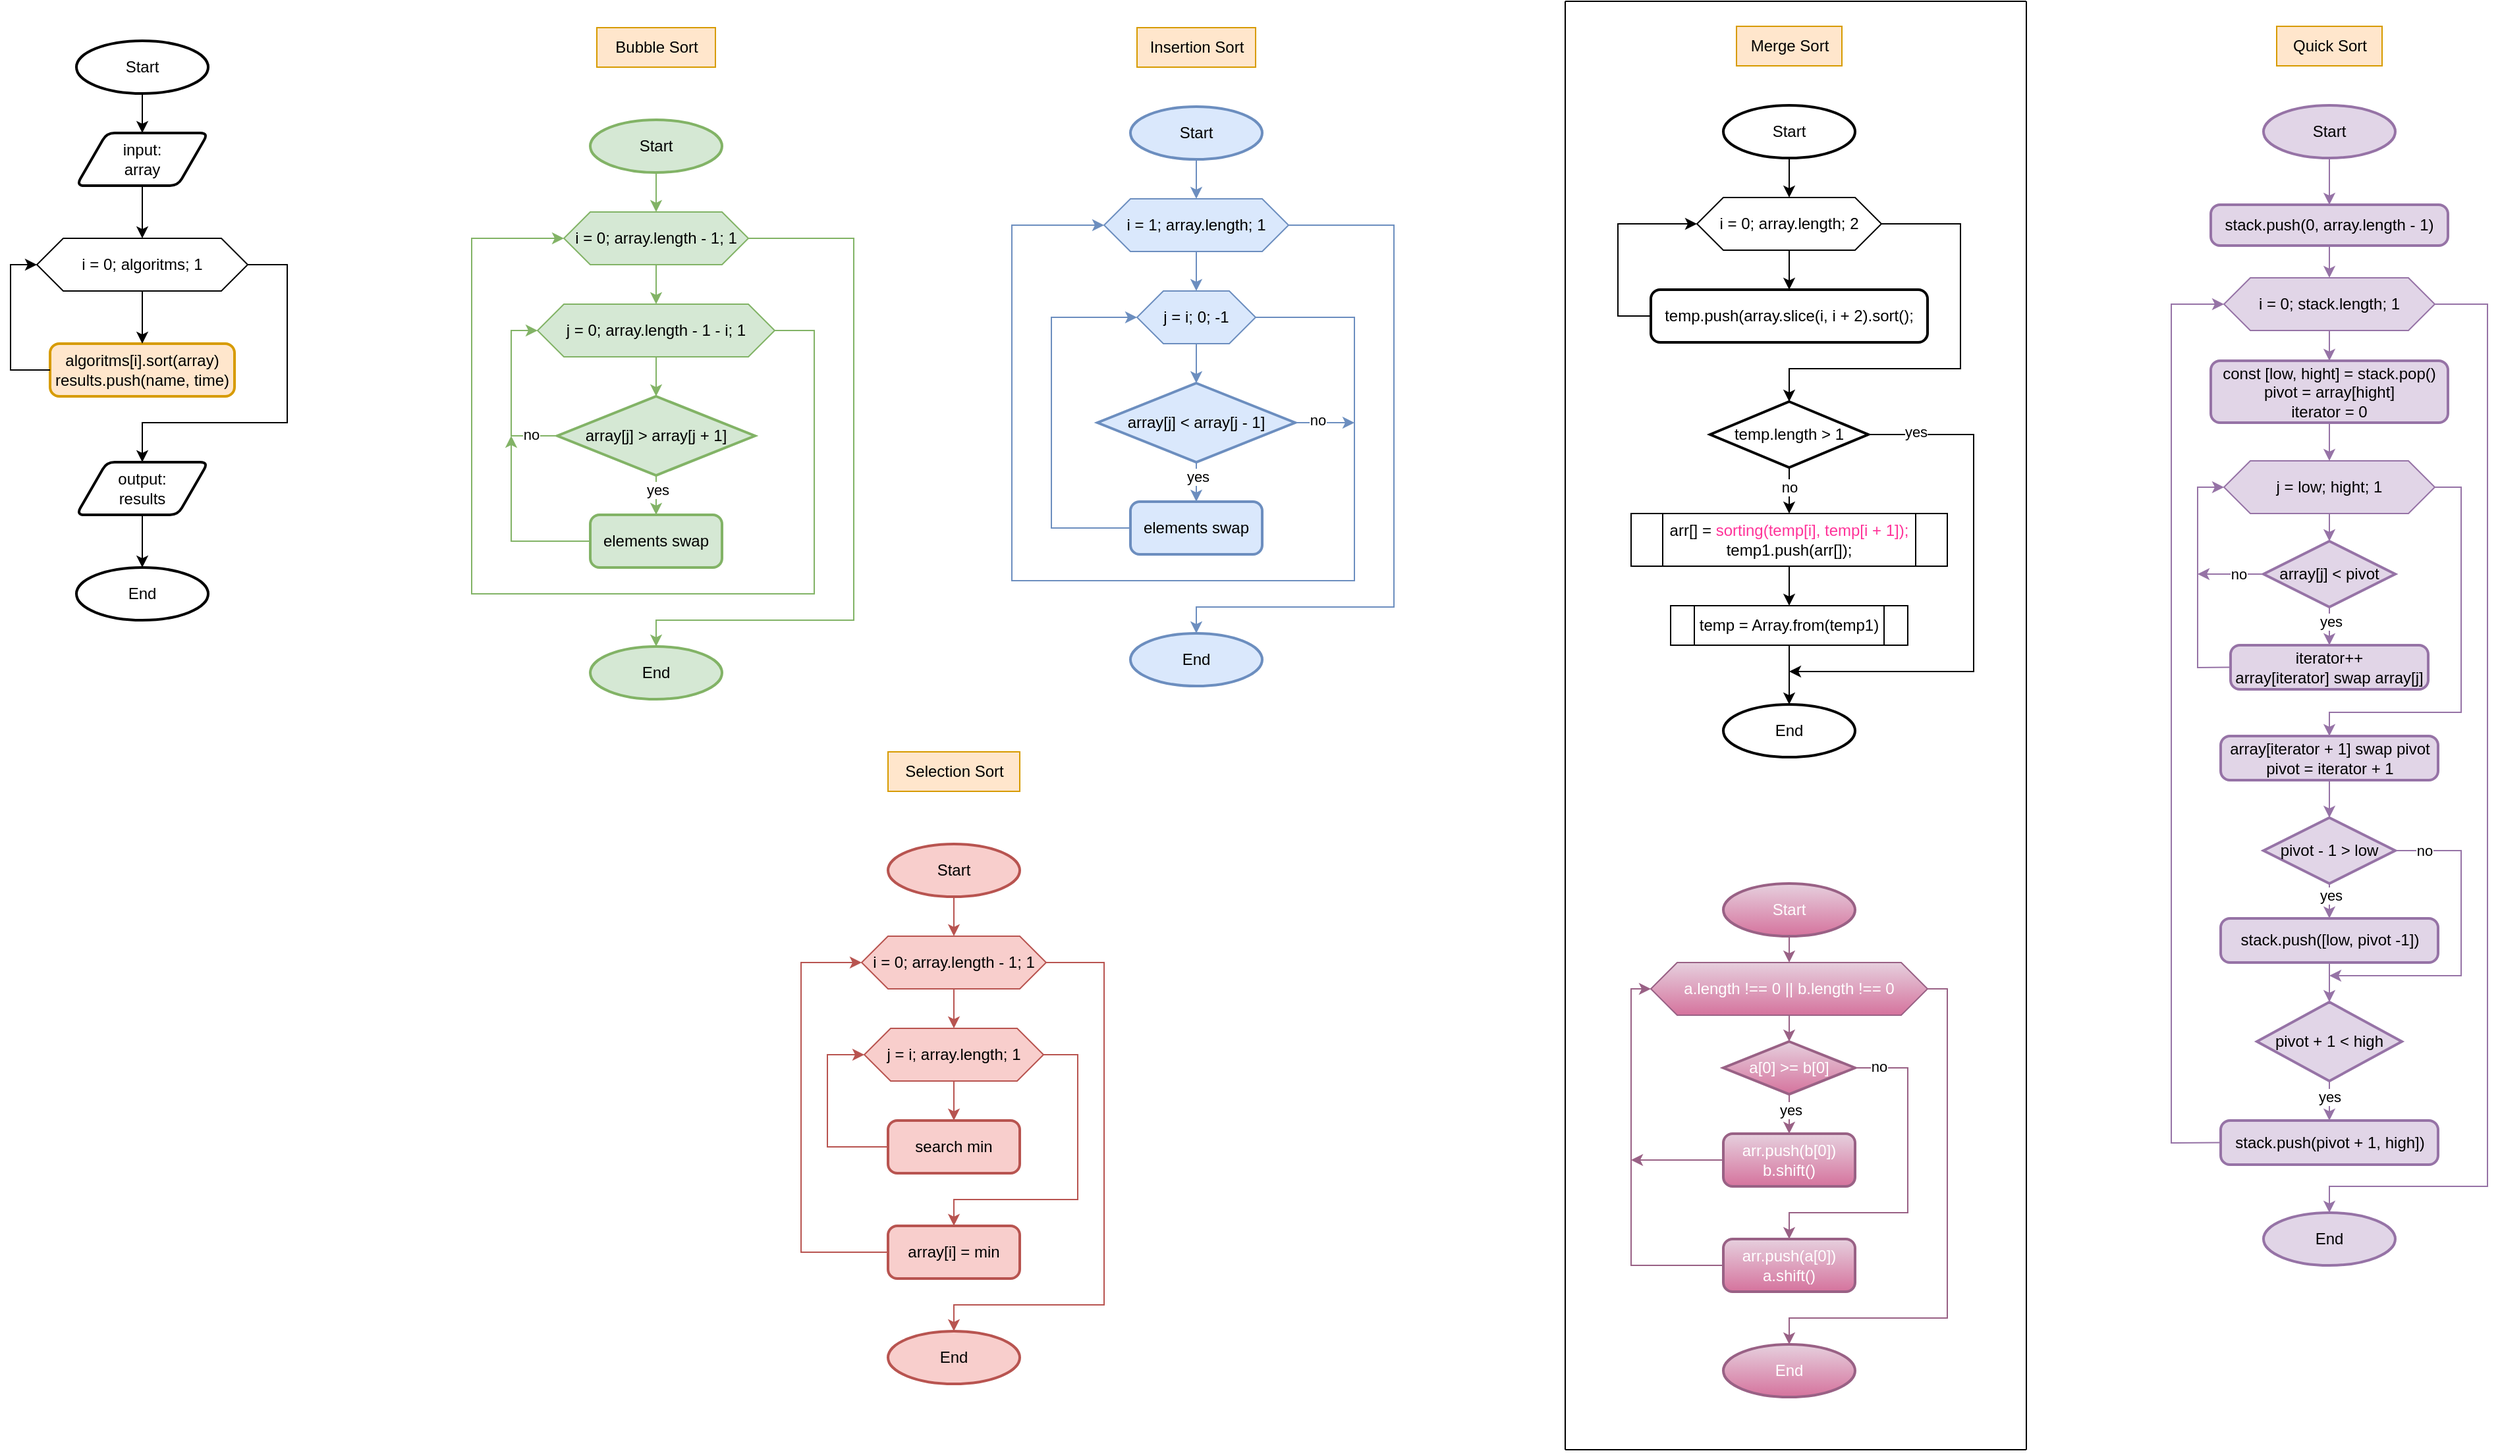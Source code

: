 <mxfile version="21.6.5" type="device">
  <diagram id="C5RBs43oDa-KdzZeNtuy" name="Page-1">
    <mxGraphModel dx="1750" dy="957" grid="1" gridSize="10" guides="1" tooltips="1" connect="1" arrows="1" fold="1" page="1" pageScale="1" pageWidth="827" pageHeight="1169" math="0" shadow="0">
      <root>
        <mxCell id="WIyWlLk6GJQsqaUBKTNV-0" />
        <mxCell id="WIyWlLk6GJQsqaUBKTNV-1" parent="WIyWlLk6GJQsqaUBKTNV-0" />
        <mxCell id="D_m6g35PgsfcEyeFwmXf-0" value="Start" style="strokeWidth=2;html=1;shape=mxgraph.flowchart.start_1;whiteSpace=wrap;" parent="WIyWlLk6GJQsqaUBKTNV-1" vertex="1">
          <mxGeometry x="570" y="40" width="100" height="40" as="geometry" />
        </mxCell>
        <mxCell id="sTyI92ecXvvVHSGkS3OP-0" value="" style="endArrow=classic;html=1;rounded=0;exitX=0.5;exitY=1;exitDx=0;exitDy=0;exitPerimeter=0;entryX=0.5;entryY=0;entryDx=0;entryDy=0;" edge="1" parent="WIyWlLk6GJQsqaUBKTNV-1" source="D_m6g35PgsfcEyeFwmXf-0" target="sTyI92ecXvvVHSGkS3OP-1">
          <mxGeometry width="50" height="50" relative="1" as="geometry">
            <mxPoint x="720" y="200" as="sourcePoint" />
            <mxPoint x="770" y="150" as="targetPoint" />
          </mxGeometry>
        </mxCell>
        <mxCell id="sTyI92ecXvvVHSGkS3OP-1" value="input:&lt;br&gt;array" style="shape=parallelogram;html=1;strokeWidth=2;perimeter=parallelogramPerimeter;whiteSpace=wrap;rounded=1;arcSize=12;size=0.23;" vertex="1" parent="WIyWlLk6GJQsqaUBKTNV-1">
          <mxGeometry x="570" y="110" width="100" height="40" as="geometry" />
        </mxCell>
        <mxCell id="sTyI92ecXvvVHSGkS3OP-2" value="i = 0; algoritms; 1" style="shape=hexagon;perimeter=hexagonPerimeter2;whiteSpace=wrap;html=1;fixedSize=1;" vertex="1" parent="WIyWlLk6GJQsqaUBKTNV-1">
          <mxGeometry x="540" y="190" width="160" height="40" as="geometry" />
        </mxCell>
        <mxCell id="sTyI92ecXvvVHSGkS3OP-3" value="algoritms[i].sort(array)&lt;br&gt;results.push(name, time)" style="rounded=1;whiteSpace=wrap;html=1;absoluteArcSize=1;arcSize=14;strokeWidth=2;fillColor=#ffe6cc;strokeColor=#d79b00;" vertex="1" parent="WIyWlLk6GJQsqaUBKTNV-1">
          <mxGeometry x="550" y="270" width="140" height="40" as="geometry" />
        </mxCell>
        <mxCell id="sTyI92ecXvvVHSGkS3OP-4" value="" style="endArrow=classic;html=1;rounded=0;exitX=0.5;exitY=1;exitDx=0;exitDy=0;entryX=0.5;entryY=0;entryDx=0;entryDy=0;" edge="1" parent="WIyWlLk6GJQsqaUBKTNV-1" source="sTyI92ecXvvVHSGkS3OP-1" target="sTyI92ecXvvVHSGkS3OP-2">
          <mxGeometry width="50" height="50" relative="1" as="geometry">
            <mxPoint x="420" y="180" as="sourcePoint" />
            <mxPoint x="550" y="160" as="targetPoint" />
          </mxGeometry>
        </mxCell>
        <mxCell id="sTyI92ecXvvVHSGkS3OP-5" value="" style="endArrow=classic;html=1;rounded=0;exitX=0.5;exitY=1;exitDx=0;exitDy=0;entryX=0.5;entryY=0;entryDx=0;entryDy=0;" edge="1" parent="WIyWlLk6GJQsqaUBKTNV-1" source="sTyI92ecXvvVHSGkS3OP-2" target="sTyI92ecXvvVHSGkS3OP-3">
          <mxGeometry width="50" height="50" relative="1" as="geometry">
            <mxPoint x="370" y="230" as="sourcePoint" />
            <mxPoint x="420" y="180" as="targetPoint" />
          </mxGeometry>
        </mxCell>
        <mxCell id="sTyI92ecXvvVHSGkS3OP-6" value="" style="endArrow=classic;html=1;rounded=0;exitX=0;exitY=0.5;exitDx=0;exitDy=0;entryX=0;entryY=0.5;entryDx=0;entryDy=0;" edge="1" parent="WIyWlLk6GJQsqaUBKTNV-1" source="sTyI92ecXvvVHSGkS3OP-3" target="sTyI92ecXvvVHSGkS3OP-2">
          <mxGeometry width="50" height="50" relative="1" as="geometry">
            <mxPoint x="390" y="270" as="sourcePoint" />
            <mxPoint x="440" y="220" as="targetPoint" />
            <Array as="points">
              <mxPoint x="520" y="290" />
              <mxPoint x="520" y="210" />
            </Array>
          </mxGeometry>
        </mxCell>
        <mxCell id="sTyI92ecXvvVHSGkS3OP-7" value="" style="endArrow=classic;html=1;rounded=0;exitX=1;exitY=0.5;exitDx=0;exitDy=0;entryX=0.5;entryY=0;entryDx=0;entryDy=0;" edge="1" parent="WIyWlLk6GJQsqaUBKTNV-1" source="sTyI92ecXvvVHSGkS3OP-2" target="sTyI92ecXvvVHSGkS3OP-8">
          <mxGeometry width="50" height="50" relative="1" as="geometry">
            <mxPoint x="790" y="240" as="sourcePoint" />
            <mxPoint x="600" y="340" as="targetPoint" />
            <Array as="points">
              <mxPoint x="730" y="210" />
              <mxPoint x="730" y="330" />
              <mxPoint x="620" y="330" />
            </Array>
          </mxGeometry>
        </mxCell>
        <mxCell id="sTyI92ecXvvVHSGkS3OP-8" value="output:&lt;br&gt;results" style="shape=parallelogram;html=1;strokeWidth=2;perimeter=parallelogramPerimeter;whiteSpace=wrap;rounded=1;arcSize=12;size=0.23;" vertex="1" parent="WIyWlLk6GJQsqaUBKTNV-1">
          <mxGeometry x="570" y="360" width="100" height="40" as="geometry" />
        </mxCell>
        <mxCell id="sTyI92ecXvvVHSGkS3OP-9" value="End" style="strokeWidth=2;html=1;shape=mxgraph.flowchart.start_1;whiteSpace=wrap;" vertex="1" parent="WIyWlLk6GJQsqaUBKTNV-1">
          <mxGeometry x="570" y="440" width="100" height="40" as="geometry" />
        </mxCell>
        <mxCell id="sTyI92ecXvvVHSGkS3OP-10" value="" style="endArrow=classic;html=1;rounded=0;exitX=0.5;exitY=1;exitDx=0;exitDy=0;entryX=0.5;entryY=0;entryDx=0;entryDy=0;entryPerimeter=0;" edge="1" parent="WIyWlLk6GJQsqaUBKTNV-1" source="sTyI92ecXvvVHSGkS3OP-8" target="sTyI92ecXvvVHSGkS3OP-9">
          <mxGeometry width="50" height="50" relative="1" as="geometry">
            <mxPoint x="410" y="280" as="sourcePoint" />
            <mxPoint x="460" y="230" as="targetPoint" />
          </mxGeometry>
        </mxCell>
        <mxCell id="sTyI92ecXvvVHSGkS3OP-11" value="Start" style="strokeWidth=2;html=1;shape=mxgraph.flowchart.start_1;whiteSpace=wrap;fillColor=#d5e8d4;strokeColor=#82b366;" vertex="1" parent="WIyWlLk6GJQsqaUBKTNV-1">
          <mxGeometry x="960" y="100" width="100" height="40" as="geometry" />
        </mxCell>
        <mxCell id="sTyI92ecXvvVHSGkS3OP-12" value="Bubble Sort" style="text;html=1;align=center;verticalAlign=middle;resizable=0;points=[];autosize=1;strokeColor=#d79b00;fillColor=#ffe6cc;" vertex="1" parent="WIyWlLk6GJQsqaUBKTNV-1">
          <mxGeometry x="965" y="30" width="90" height="30" as="geometry" />
        </mxCell>
        <mxCell id="sTyI92ecXvvVHSGkS3OP-13" value="" style="endArrow=classic;html=1;rounded=0;exitX=0.5;exitY=1;exitDx=0;exitDy=0;exitPerimeter=0;entryX=0.5;entryY=0;entryDx=0;entryDy=0;fillColor=#d5e8d4;strokeColor=#82b366;" edge="1" parent="WIyWlLk6GJQsqaUBKTNV-1" source="sTyI92ecXvvVHSGkS3OP-11" target="sTyI92ecXvvVHSGkS3OP-14">
          <mxGeometry width="50" height="50" relative="1" as="geometry">
            <mxPoint x="1000" y="240" as="sourcePoint" />
            <mxPoint x="1010" y="170" as="targetPoint" />
          </mxGeometry>
        </mxCell>
        <mxCell id="sTyI92ecXvvVHSGkS3OP-14" value="i = 0; array.length - 1; 1" style="shape=hexagon;perimeter=hexagonPerimeter2;whiteSpace=wrap;html=1;fixedSize=1;fillColor=#d5e8d4;strokeColor=#82b366;" vertex="1" parent="WIyWlLk6GJQsqaUBKTNV-1">
          <mxGeometry x="940" y="170" width="140" height="40" as="geometry" />
        </mxCell>
        <mxCell id="sTyI92ecXvvVHSGkS3OP-15" value="j = 0; array.length - 1 - i; 1" style="shape=hexagon;perimeter=hexagonPerimeter2;whiteSpace=wrap;html=1;fixedSize=1;fillColor=#d5e8d4;strokeColor=#82b366;" vertex="1" parent="WIyWlLk6GJQsqaUBKTNV-1">
          <mxGeometry x="920" y="240" width="180" height="40" as="geometry" />
        </mxCell>
        <mxCell id="sTyI92ecXvvVHSGkS3OP-16" value="array[j] &amp;gt; array[j + 1]" style="strokeWidth=2;html=1;shape=mxgraph.flowchart.decision;whiteSpace=wrap;fillColor=#d5e8d4;strokeColor=#82b366;" vertex="1" parent="WIyWlLk6GJQsqaUBKTNV-1">
          <mxGeometry x="935" y="310" width="150" height="60" as="geometry" />
        </mxCell>
        <mxCell id="sTyI92ecXvvVHSGkS3OP-17" value="" style="endArrow=classic;html=1;rounded=0;exitX=0.5;exitY=1;exitDx=0;exitDy=0;entryX=0.5;entryY=0;entryDx=0;entryDy=0;fillColor=#d5e8d4;strokeColor=#82b366;" edge="1" parent="WIyWlLk6GJQsqaUBKTNV-1" source="sTyI92ecXvvVHSGkS3OP-14" target="sTyI92ecXvvVHSGkS3OP-15">
          <mxGeometry width="50" height="50" relative="1" as="geometry">
            <mxPoint x="870" y="160" as="sourcePoint" />
            <mxPoint x="920" y="110" as="targetPoint" />
          </mxGeometry>
        </mxCell>
        <mxCell id="sTyI92ecXvvVHSGkS3OP-18" value="" style="endArrow=classic;html=1;rounded=0;exitX=0.5;exitY=1;exitDx=0;exitDy=0;entryX=0.5;entryY=0;entryDx=0;entryDy=0;entryPerimeter=0;fillColor=#d5e8d4;strokeColor=#82b366;" edge="1" parent="WIyWlLk6GJQsqaUBKTNV-1" source="sTyI92ecXvvVHSGkS3OP-15" target="sTyI92ecXvvVHSGkS3OP-16">
          <mxGeometry width="50" height="50" relative="1" as="geometry">
            <mxPoint x="1170" y="390" as="sourcePoint" />
            <mxPoint x="1220" y="340" as="targetPoint" />
          </mxGeometry>
        </mxCell>
        <mxCell id="sTyI92ecXvvVHSGkS3OP-19" value="" style="endArrow=classic;html=1;rounded=0;exitX=0;exitY=0.5;exitDx=0;exitDy=0;exitPerimeter=0;entryX=0;entryY=0.5;entryDx=0;entryDy=0;fillColor=#d5e8d4;strokeColor=#82b366;" edge="1" parent="WIyWlLk6GJQsqaUBKTNV-1" source="sTyI92ecXvvVHSGkS3OP-16" target="sTyI92ecXvvVHSGkS3OP-15">
          <mxGeometry width="50" height="50" relative="1" as="geometry">
            <mxPoint x="830" y="350" as="sourcePoint" />
            <mxPoint x="880" y="300" as="targetPoint" />
            <Array as="points">
              <mxPoint x="900" y="340" />
              <mxPoint x="900" y="260" />
            </Array>
          </mxGeometry>
        </mxCell>
        <mxCell id="sTyI92ecXvvVHSGkS3OP-20" value="no" style="edgeLabel;html=1;align=center;verticalAlign=middle;resizable=0;points=[];" vertex="1" connectable="0" parent="sTyI92ecXvvVHSGkS3OP-19">
          <mxGeometry x="-0.698" y="-1" relative="1" as="geometry">
            <mxPoint as="offset" />
          </mxGeometry>
        </mxCell>
        <mxCell id="sTyI92ecXvvVHSGkS3OP-21" value="elements swap" style="rounded=1;whiteSpace=wrap;html=1;absoluteArcSize=1;arcSize=14;strokeWidth=2;fillColor=#d5e8d4;strokeColor=#82b366;" vertex="1" parent="WIyWlLk6GJQsqaUBKTNV-1">
          <mxGeometry x="960" y="400" width="100" height="40" as="geometry" />
        </mxCell>
        <mxCell id="sTyI92ecXvvVHSGkS3OP-22" value="" style="endArrow=classic;html=1;rounded=0;exitX=0.5;exitY=1;exitDx=0;exitDy=0;exitPerimeter=0;entryX=0.5;entryY=0;entryDx=0;entryDy=0;fillColor=#d5e8d4;strokeColor=#82b366;" edge="1" parent="WIyWlLk6GJQsqaUBKTNV-1" source="sTyI92ecXvvVHSGkS3OP-16" target="sTyI92ecXvvVHSGkS3OP-21">
          <mxGeometry width="50" height="50" relative="1" as="geometry">
            <mxPoint x="1190" y="370" as="sourcePoint" />
            <mxPoint x="1240" y="320" as="targetPoint" />
          </mxGeometry>
        </mxCell>
        <mxCell id="sTyI92ecXvvVHSGkS3OP-23" value="yes" style="edgeLabel;html=1;align=center;verticalAlign=middle;resizable=0;points=[];" vertex="1" connectable="0" parent="sTyI92ecXvvVHSGkS3OP-22">
          <mxGeometry x="-0.28" y="1" relative="1" as="geometry">
            <mxPoint as="offset" />
          </mxGeometry>
        </mxCell>
        <mxCell id="sTyI92ecXvvVHSGkS3OP-24" value="" style="endArrow=classic;html=1;rounded=0;exitX=0;exitY=0.5;exitDx=0;exitDy=0;fillColor=#d5e8d4;strokeColor=#82b366;" edge="1" parent="WIyWlLk6GJQsqaUBKTNV-1" source="sTyI92ecXvvVHSGkS3OP-21">
          <mxGeometry width="50" height="50" relative="1" as="geometry">
            <mxPoint x="800" y="420" as="sourcePoint" />
            <mxPoint x="900" y="340" as="targetPoint" />
            <Array as="points">
              <mxPoint x="900" y="420" />
            </Array>
          </mxGeometry>
        </mxCell>
        <mxCell id="sTyI92ecXvvVHSGkS3OP-25" value="" style="endArrow=classic;html=1;rounded=0;exitX=1;exitY=0.5;exitDx=0;exitDy=0;entryX=0;entryY=0.5;entryDx=0;entryDy=0;fillColor=#d5e8d4;strokeColor=#82b366;" edge="1" parent="WIyWlLk6GJQsqaUBKTNV-1" source="sTyI92ecXvvVHSGkS3OP-15" target="sTyI92ecXvvVHSGkS3OP-14">
          <mxGeometry width="50" height="50" relative="1" as="geometry">
            <mxPoint x="1180" y="360" as="sourcePoint" />
            <mxPoint x="1190" y="380" as="targetPoint" />
            <Array as="points">
              <mxPoint x="1130" y="260" />
              <mxPoint x="1130" y="460" />
              <mxPoint x="870" y="460" />
              <mxPoint x="870" y="190" />
            </Array>
          </mxGeometry>
        </mxCell>
        <mxCell id="sTyI92ecXvvVHSGkS3OP-26" value="" style="endArrow=classic;html=1;rounded=0;exitX=1;exitY=0.5;exitDx=0;exitDy=0;entryX=0.5;entryY=0;entryDx=0;entryDy=0;entryPerimeter=0;fillColor=#d5e8d4;strokeColor=#82b366;" edge="1" parent="WIyWlLk6GJQsqaUBKTNV-1" source="sTyI92ecXvvVHSGkS3OP-14" target="sTyI92ecXvvVHSGkS3OP-27">
          <mxGeometry width="50" height="50" relative="1" as="geometry">
            <mxPoint x="1220" y="230" as="sourcePoint" />
            <mxPoint x="1010" y="500" as="targetPoint" />
            <Array as="points">
              <mxPoint x="1160" y="190" />
              <mxPoint x="1160" y="480" />
              <mxPoint x="1010" y="480" />
            </Array>
          </mxGeometry>
        </mxCell>
        <mxCell id="sTyI92ecXvvVHSGkS3OP-27" value="End" style="strokeWidth=2;html=1;shape=mxgraph.flowchart.start_1;whiteSpace=wrap;fillColor=#d5e8d4;strokeColor=#82b366;" vertex="1" parent="WIyWlLk6GJQsqaUBKTNV-1">
          <mxGeometry x="960" y="500" width="100" height="40" as="geometry" />
        </mxCell>
        <mxCell id="sTyI92ecXvvVHSGkS3OP-28" value="Insertion Sort" style="text;html=1;align=center;verticalAlign=middle;resizable=0;points=[];autosize=1;strokeColor=#d79b00;fillColor=#ffe6cc;" vertex="1" parent="WIyWlLk6GJQsqaUBKTNV-1">
          <mxGeometry x="1375" y="30" width="90" height="30" as="geometry" />
        </mxCell>
        <mxCell id="sTyI92ecXvvVHSGkS3OP-30" value="Start" style="strokeWidth=2;html=1;shape=mxgraph.flowchart.start_1;whiteSpace=wrap;fillColor=#dae8fc;strokeColor=#6c8ebf;" vertex="1" parent="WIyWlLk6GJQsqaUBKTNV-1">
          <mxGeometry x="1370" y="90" width="100" height="40" as="geometry" />
        </mxCell>
        <mxCell id="sTyI92ecXvvVHSGkS3OP-31" value="" style="endArrow=classic;html=1;rounded=0;exitX=0.5;exitY=1;exitDx=0;exitDy=0;exitPerimeter=0;entryX=0.5;entryY=0;entryDx=0;entryDy=0;fillColor=#dae8fc;strokeColor=#6c8ebf;" edge="1" parent="WIyWlLk6GJQsqaUBKTNV-1" source="sTyI92ecXvvVHSGkS3OP-30" target="sTyI92ecXvvVHSGkS3OP-32">
          <mxGeometry width="50" height="50" relative="1" as="geometry">
            <mxPoint x="1410" y="230" as="sourcePoint" />
            <mxPoint x="1420" y="160" as="targetPoint" />
          </mxGeometry>
        </mxCell>
        <mxCell id="sTyI92ecXvvVHSGkS3OP-32" value="i = 1; array.length; 1" style="shape=hexagon;perimeter=hexagonPerimeter2;whiteSpace=wrap;html=1;fixedSize=1;fillColor=#dae8fc;strokeColor=#6c8ebf;" vertex="1" parent="WIyWlLk6GJQsqaUBKTNV-1">
          <mxGeometry x="1350" y="160" width="140" height="40" as="geometry" />
        </mxCell>
        <mxCell id="sTyI92ecXvvVHSGkS3OP-33" value="j = i; 0; -1" style="shape=hexagon;perimeter=hexagonPerimeter2;whiteSpace=wrap;html=1;fixedSize=1;fillColor=#dae8fc;strokeColor=#6c8ebf;" vertex="1" parent="WIyWlLk6GJQsqaUBKTNV-1">
          <mxGeometry x="1375" y="230" width="90" height="40" as="geometry" />
        </mxCell>
        <mxCell id="sTyI92ecXvvVHSGkS3OP-34" value="array[j] &amp;lt; array[j - 1]" style="strokeWidth=2;html=1;shape=mxgraph.flowchart.decision;whiteSpace=wrap;fillColor=#dae8fc;strokeColor=#6c8ebf;" vertex="1" parent="WIyWlLk6GJQsqaUBKTNV-1">
          <mxGeometry x="1345" y="300" width="150" height="60" as="geometry" />
        </mxCell>
        <mxCell id="sTyI92ecXvvVHSGkS3OP-35" value="" style="endArrow=classic;html=1;rounded=0;exitX=0.5;exitY=1;exitDx=0;exitDy=0;entryX=0.5;entryY=0;entryDx=0;entryDy=0;fillColor=#dae8fc;strokeColor=#6c8ebf;" edge="1" parent="WIyWlLk6GJQsqaUBKTNV-1" source="sTyI92ecXvvVHSGkS3OP-32" target="sTyI92ecXvvVHSGkS3OP-33">
          <mxGeometry width="50" height="50" relative="1" as="geometry">
            <mxPoint x="1280" y="150" as="sourcePoint" />
            <mxPoint x="1330" y="100" as="targetPoint" />
          </mxGeometry>
        </mxCell>
        <mxCell id="sTyI92ecXvvVHSGkS3OP-36" value="" style="endArrow=classic;html=1;rounded=0;exitX=0.5;exitY=1;exitDx=0;exitDy=0;entryX=0.5;entryY=0;entryDx=0;entryDy=0;entryPerimeter=0;fillColor=#dae8fc;strokeColor=#6c8ebf;" edge="1" parent="WIyWlLk6GJQsqaUBKTNV-1" source="sTyI92ecXvvVHSGkS3OP-33" target="sTyI92ecXvvVHSGkS3OP-34">
          <mxGeometry width="50" height="50" relative="1" as="geometry">
            <mxPoint x="1580" y="380" as="sourcePoint" />
            <mxPoint x="1630" y="330" as="targetPoint" />
          </mxGeometry>
        </mxCell>
        <mxCell id="sTyI92ecXvvVHSGkS3OP-39" value="elements swap" style="rounded=1;whiteSpace=wrap;html=1;absoluteArcSize=1;arcSize=14;strokeWidth=2;fillColor=#dae8fc;strokeColor=#6c8ebf;" vertex="1" parent="WIyWlLk6GJQsqaUBKTNV-1">
          <mxGeometry x="1370" y="390" width="100" height="40" as="geometry" />
        </mxCell>
        <mxCell id="sTyI92ecXvvVHSGkS3OP-40" value="" style="endArrow=classic;html=1;rounded=0;exitX=0.5;exitY=1;exitDx=0;exitDy=0;exitPerimeter=0;entryX=0.5;entryY=0;entryDx=0;entryDy=0;fillColor=#dae8fc;strokeColor=#6c8ebf;" edge="1" parent="WIyWlLk6GJQsqaUBKTNV-1" source="sTyI92ecXvvVHSGkS3OP-34" target="sTyI92ecXvvVHSGkS3OP-39">
          <mxGeometry width="50" height="50" relative="1" as="geometry">
            <mxPoint x="1600" y="360" as="sourcePoint" />
            <mxPoint x="1650" y="310" as="targetPoint" />
          </mxGeometry>
        </mxCell>
        <mxCell id="sTyI92ecXvvVHSGkS3OP-41" value="yes" style="edgeLabel;html=1;align=center;verticalAlign=middle;resizable=0;points=[];" vertex="1" connectable="0" parent="sTyI92ecXvvVHSGkS3OP-40">
          <mxGeometry x="-0.28" y="1" relative="1" as="geometry">
            <mxPoint as="offset" />
          </mxGeometry>
        </mxCell>
        <mxCell id="sTyI92ecXvvVHSGkS3OP-42" value="" style="endArrow=classic;html=1;rounded=0;exitX=0;exitY=0.5;exitDx=0;exitDy=0;fillColor=#dae8fc;strokeColor=#6c8ebf;entryX=0;entryY=0.5;entryDx=0;entryDy=0;" edge="1" parent="WIyWlLk6GJQsqaUBKTNV-1" source="sTyI92ecXvvVHSGkS3OP-39" target="sTyI92ecXvvVHSGkS3OP-33">
          <mxGeometry width="50" height="50" relative="1" as="geometry">
            <mxPoint x="1210" y="410" as="sourcePoint" />
            <mxPoint x="1310" y="330" as="targetPoint" />
            <Array as="points">
              <mxPoint x="1310" y="410" />
              <mxPoint x="1310" y="250" />
            </Array>
          </mxGeometry>
        </mxCell>
        <mxCell id="sTyI92ecXvvVHSGkS3OP-43" value="" style="endArrow=classic;html=1;rounded=0;exitX=1;exitY=0.5;exitDx=0;exitDy=0;entryX=0;entryY=0.5;entryDx=0;entryDy=0;fillColor=#dae8fc;strokeColor=#6c8ebf;" edge="1" parent="WIyWlLk6GJQsqaUBKTNV-1" source="sTyI92ecXvvVHSGkS3OP-33" target="sTyI92ecXvvVHSGkS3OP-32">
          <mxGeometry width="50" height="50" relative="1" as="geometry">
            <mxPoint x="1590" y="350" as="sourcePoint" />
            <mxPoint x="1600" y="370" as="targetPoint" />
            <Array as="points">
              <mxPoint x="1540" y="250" />
              <mxPoint x="1540" y="450" />
              <mxPoint x="1280" y="450" />
              <mxPoint x="1280" y="180" />
            </Array>
          </mxGeometry>
        </mxCell>
        <mxCell id="sTyI92ecXvvVHSGkS3OP-44" value="" style="endArrow=classic;html=1;rounded=0;exitX=1;exitY=0.5;exitDx=0;exitDy=0;entryX=0.5;entryY=0;entryDx=0;entryDy=0;entryPerimeter=0;fillColor=#dae8fc;strokeColor=#6c8ebf;" edge="1" parent="WIyWlLk6GJQsqaUBKTNV-1" source="sTyI92ecXvvVHSGkS3OP-32" target="sTyI92ecXvvVHSGkS3OP-45">
          <mxGeometry width="50" height="50" relative="1" as="geometry">
            <mxPoint x="1630" y="220" as="sourcePoint" />
            <mxPoint x="1420" y="490" as="targetPoint" />
            <Array as="points">
              <mxPoint x="1570" y="180" />
              <mxPoint x="1570" y="470" />
              <mxPoint x="1420" y="470" />
            </Array>
          </mxGeometry>
        </mxCell>
        <mxCell id="sTyI92ecXvvVHSGkS3OP-45" value="End" style="strokeWidth=2;html=1;shape=mxgraph.flowchart.start_1;whiteSpace=wrap;fillColor=#dae8fc;strokeColor=#6c8ebf;" vertex="1" parent="WIyWlLk6GJQsqaUBKTNV-1">
          <mxGeometry x="1370" y="490" width="100" height="40" as="geometry" />
        </mxCell>
        <mxCell id="sTyI92ecXvvVHSGkS3OP-47" value="" style="endArrow=classic;html=1;rounded=0;exitX=1;exitY=0.5;exitDx=0;exitDy=0;exitPerimeter=0;fillColor=#dae8fc;strokeColor=#6c8ebf;" edge="1" parent="WIyWlLk6GJQsqaUBKTNV-1" source="sTyI92ecXvvVHSGkS3OP-34">
          <mxGeometry width="50" height="50" relative="1" as="geometry">
            <mxPoint x="1200" y="390" as="sourcePoint" />
            <mxPoint x="1540" y="330" as="targetPoint" />
          </mxGeometry>
        </mxCell>
        <mxCell id="sTyI92ecXvvVHSGkS3OP-48" value="no" style="edgeLabel;html=1;align=center;verticalAlign=middle;resizable=0;points=[];" vertex="1" connectable="0" parent="sTyI92ecXvvVHSGkS3OP-47">
          <mxGeometry x="-0.234" y="2" relative="1" as="geometry">
            <mxPoint as="offset" />
          </mxGeometry>
        </mxCell>
        <mxCell id="sTyI92ecXvvVHSGkS3OP-49" value="Start" style="strokeWidth=2;html=1;shape=mxgraph.flowchart.start_1;whiteSpace=wrap;fillColor=#f8cecc;strokeColor=#b85450;" vertex="1" parent="WIyWlLk6GJQsqaUBKTNV-1">
          <mxGeometry x="1186" y="650" width="100" height="40" as="geometry" />
        </mxCell>
        <mxCell id="sTyI92ecXvvVHSGkS3OP-50" value="Selection Sort" style="text;html=1;align=center;verticalAlign=middle;resizable=0;points=[];autosize=1;strokeColor=#d79b00;fillColor=#ffe6cc;" vertex="1" parent="WIyWlLk6GJQsqaUBKTNV-1">
          <mxGeometry x="1186" y="580" width="100" height="30" as="geometry" />
        </mxCell>
        <mxCell id="sTyI92ecXvvVHSGkS3OP-51" value="" style="endArrow=classic;html=1;rounded=0;exitX=0.5;exitY=1;exitDx=0;exitDy=0;exitPerimeter=0;entryX=0.5;entryY=0;entryDx=0;entryDy=0;fillColor=#f8cecc;strokeColor=#b85450;" edge="1" parent="WIyWlLk6GJQsqaUBKTNV-1" source="sTyI92ecXvvVHSGkS3OP-49" target="sTyI92ecXvvVHSGkS3OP-52">
          <mxGeometry width="50" height="50" relative="1" as="geometry">
            <mxPoint x="1226" y="790" as="sourcePoint" />
            <mxPoint x="1236" y="720" as="targetPoint" />
          </mxGeometry>
        </mxCell>
        <mxCell id="sTyI92ecXvvVHSGkS3OP-52" value="i = 0; array.length - 1; 1" style="shape=hexagon;perimeter=hexagonPerimeter2;whiteSpace=wrap;html=1;fixedSize=1;fillColor=#f8cecc;strokeColor=#b85450;" vertex="1" parent="WIyWlLk6GJQsqaUBKTNV-1">
          <mxGeometry x="1166" y="720" width="140" height="40" as="geometry" />
        </mxCell>
        <mxCell id="sTyI92ecXvvVHSGkS3OP-53" value="j = i; array.length; 1" style="shape=hexagon;perimeter=hexagonPerimeter2;whiteSpace=wrap;html=1;fixedSize=1;fillColor=#f8cecc;strokeColor=#b85450;" vertex="1" parent="WIyWlLk6GJQsqaUBKTNV-1">
          <mxGeometry x="1168" y="790" width="136" height="40" as="geometry" />
        </mxCell>
        <mxCell id="sTyI92ecXvvVHSGkS3OP-55" value="" style="endArrow=classic;html=1;rounded=0;exitX=0.5;exitY=1;exitDx=0;exitDy=0;entryX=0.5;entryY=0;entryDx=0;entryDy=0;fillColor=#f8cecc;strokeColor=#b85450;" edge="1" parent="WIyWlLk6GJQsqaUBKTNV-1" source="sTyI92ecXvvVHSGkS3OP-52" target="sTyI92ecXvvVHSGkS3OP-53">
          <mxGeometry width="50" height="50" relative="1" as="geometry">
            <mxPoint x="1096" y="710" as="sourcePoint" />
            <mxPoint x="1146" y="660" as="targetPoint" />
          </mxGeometry>
        </mxCell>
        <mxCell id="sTyI92ecXvvVHSGkS3OP-56" value="" style="endArrow=classic;html=1;rounded=0;exitX=0.5;exitY=1;exitDx=0;exitDy=0;entryX=0.5;entryY=0;entryDx=0;entryDy=0;entryPerimeter=0;fillColor=#f8cecc;strokeColor=#b85450;" edge="1" parent="WIyWlLk6GJQsqaUBKTNV-1" source="sTyI92ecXvvVHSGkS3OP-53">
          <mxGeometry width="50" height="50" relative="1" as="geometry">
            <mxPoint x="1396" y="940" as="sourcePoint" />
            <mxPoint x="1236" y="860" as="targetPoint" />
          </mxGeometry>
        </mxCell>
        <mxCell id="sTyI92ecXvvVHSGkS3OP-64" value="" style="endArrow=classic;html=1;rounded=0;exitX=1;exitY=0.5;exitDx=0;exitDy=0;entryX=0.5;entryY=0;entryDx=0;entryDy=0;entryPerimeter=0;fillColor=#f8cecc;strokeColor=#b85450;" edge="1" parent="WIyWlLk6GJQsqaUBKTNV-1" source="sTyI92ecXvvVHSGkS3OP-52" target="sTyI92ecXvvVHSGkS3OP-65">
          <mxGeometry width="50" height="50" relative="1" as="geometry">
            <mxPoint x="1446" y="780" as="sourcePoint" />
            <mxPoint x="1236" y="1050" as="targetPoint" />
            <Array as="points">
              <mxPoint x="1350" y="740" />
              <mxPoint x="1350" y="1000" />
              <mxPoint x="1236" y="1000" />
            </Array>
          </mxGeometry>
        </mxCell>
        <mxCell id="sTyI92ecXvvVHSGkS3OP-65" value="End" style="strokeWidth=2;html=1;shape=mxgraph.flowchart.start_1;whiteSpace=wrap;fillColor=#f8cecc;strokeColor=#b85450;" vertex="1" parent="WIyWlLk6GJQsqaUBKTNV-1">
          <mxGeometry x="1186" y="1020" width="100" height="40" as="geometry" />
        </mxCell>
        <mxCell id="sTyI92ecXvvVHSGkS3OP-66" value="search min" style="rounded=1;whiteSpace=wrap;html=1;absoluteArcSize=1;arcSize=14;strokeWidth=2;fillColor=#f8cecc;strokeColor=#b85450;" vertex="1" parent="WIyWlLk6GJQsqaUBKTNV-1">
          <mxGeometry x="1186" y="860" width="100" height="40" as="geometry" />
        </mxCell>
        <mxCell id="sTyI92ecXvvVHSGkS3OP-68" value="" style="endArrow=classic;html=1;rounded=0;exitX=0;exitY=0.5;exitDx=0;exitDy=0;entryX=0;entryY=0.5;entryDx=0;entryDy=0;fillColor=#f8cecc;strokeColor=#b85450;" edge="1" parent="WIyWlLk6GJQsqaUBKTNV-1" source="sTyI92ecXvvVHSGkS3OP-66" target="sTyI92ecXvvVHSGkS3OP-53">
          <mxGeometry width="50" height="50" relative="1" as="geometry">
            <mxPoint x="1100" y="910" as="sourcePoint" />
            <mxPoint x="1150" y="860" as="targetPoint" />
            <Array as="points">
              <mxPoint x="1140" y="880" />
              <mxPoint x="1140" y="810" />
            </Array>
          </mxGeometry>
        </mxCell>
        <mxCell id="sTyI92ecXvvVHSGkS3OP-69" value="" style="endArrow=classic;html=1;rounded=0;exitX=1;exitY=0.5;exitDx=0;exitDy=0;fillColor=#f8cecc;strokeColor=#b85450;" edge="1" parent="WIyWlLk6GJQsqaUBKTNV-1" source="sTyI92ecXvvVHSGkS3OP-53">
          <mxGeometry width="50" height="50" relative="1" as="geometry">
            <mxPoint x="1100" y="930" as="sourcePoint" />
            <mxPoint x="1236" y="940" as="targetPoint" />
            <Array as="points">
              <mxPoint x="1330" y="810" />
              <mxPoint x="1330" y="920" />
              <mxPoint x="1236" y="920" />
            </Array>
          </mxGeometry>
        </mxCell>
        <mxCell id="sTyI92ecXvvVHSGkS3OP-70" value="array[i] = min" style="rounded=1;whiteSpace=wrap;html=1;absoluteArcSize=1;arcSize=14;strokeWidth=2;fillColor=#f8cecc;strokeColor=#b85450;" vertex="1" parent="WIyWlLk6GJQsqaUBKTNV-1">
          <mxGeometry x="1186" y="940" width="100" height="40" as="geometry" />
        </mxCell>
        <mxCell id="sTyI92ecXvvVHSGkS3OP-71" value="" style="endArrow=classic;html=1;rounded=0;exitX=0;exitY=0.5;exitDx=0;exitDy=0;entryX=0;entryY=0.5;entryDx=0;entryDy=0;fillColor=#f8cecc;strokeColor=#b85450;" edge="1" parent="WIyWlLk6GJQsqaUBKTNV-1" source="sTyI92ecXvvVHSGkS3OP-70" target="sTyI92ecXvvVHSGkS3OP-52">
          <mxGeometry width="50" height="50" relative="1" as="geometry">
            <mxPoint x="1020" y="830" as="sourcePoint" />
            <mxPoint x="1070" y="780" as="targetPoint" />
            <Array as="points">
              <mxPoint x="1120" y="960" />
              <mxPoint x="1120" y="740" />
            </Array>
          </mxGeometry>
        </mxCell>
        <mxCell id="sTyI92ecXvvVHSGkS3OP-72" value="Merge Sort" style="text;html=1;align=center;verticalAlign=middle;resizable=0;points=[];autosize=1;strokeColor=#d79b00;fillColor=#ffe6cc;" vertex="1" parent="WIyWlLk6GJQsqaUBKTNV-1">
          <mxGeometry x="1830" y="29" width="80" height="30" as="geometry" />
        </mxCell>
        <mxCell id="sTyI92ecXvvVHSGkS3OP-73" value="Start" style="strokeWidth=2;html=1;shape=mxgraph.flowchart.start_1;whiteSpace=wrap;" vertex="1" parent="WIyWlLk6GJQsqaUBKTNV-1">
          <mxGeometry x="1820" y="89" width="100" height="40" as="geometry" />
        </mxCell>
        <mxCell id="sTyI92ecXvvVHSGkS3OP-74" value="i = 0; array.length; 2" style="shape=hexagon;perimeter=hexagonPerimeter2;whiteSpace=wrap;html=1;fixedSize=1;" vertex="1" parent="WIyWlLk6GJQsqaUBKTNV-1">
          <mxGeometry x="1800" y="159" width="140" height="40" as="geometry" />
        </mxCell>
        <mxCell id="sTyI92ecXvvVHSGkS3OP-75" value="temp.push(array.slice(i, i + 2).sort();" style="rounded=1;whiteSpace=wrap;html=1;absoluteArcSize=1;arcSize=14;strokeWidth=2;" vertex="1" parent="WIyWlLk6GJQsqaUBKTNV-1">
          <mxGeometry x="1765" y="229" width="210" height="40" as="geometry" />
        </mxCell>
        <mxCell id="sTyI92ecXvvVHSGkS3OP-76" value="" style="endArrow=classic;html=1;rounded=0;exitX=0.5;exitY=1;exitDx=0;exitDy=0;exitPerimeter=0;entryX=0.5;entryY=0;entryDx=0;entryDy=0;" edge="1" parent="WIyWlLk6GJQsqaUBKTNV-1" source="sTyI92ecXvvVHSGkS3OP-73" target="sTyI92ecXvvVHSGkS3OP-74">
          <mxGeometry width="50" height="50" relative="1" as="geometry">
            <mxPoint x="1680" y="179" as="sourcePoint" />
            <mxPoint x="1730" y="129" as="targetPoint" />
          </mxGeometry>
        </mxCell>
        <mxCell id="sTyI92ecXvvVHSGkS3OP-77" value="" style="endArrow=classic;html=1;rounded=0;exitX=0.5;exitY=1;exitDx=0;exitDy=0;entryX=0.5;entryY=0;entryDx=0;entryDy=0;" edge="1" parent="WIyWlLk6GJQsqaUBKTNV-1" source="sTyI92ecXvvVHSGkS3OP-74" target="sTyI92ecXvvVHSGkS3OP-75">
          <mxGeometry width="50" height="50" relative="1" as="geometry">
            <mxPoint x="2020" y="209" as="sourcePoint" />
            <mxPoint x="2070" y="159" as="targetPoint" />
          </mxGeometry>
        </mxCell>
        <mxCell id="sTyI92ecXvvVHSGkS3OP-78" value="" style="endArrow=classic;html=1;rounded=0;exitX=0;exitY=0.5;exitDx=0;exitDy=0;entryX=0;entryY=0.5;entryDx=0;entryDy=0;" edge="1" parent="WIyWlLk6GJQsqaUBKTNV-1" source="sTyI92ecXvvVHSGkS3OP-75" target="sTyI92ecXvvVHSGkS3OP-74">
          <mxGeometry width="50" height="50" relative="1" as="geometry">
            <mxPoint x="1650" y="209" as="sourcePoint" />
            <mxPoint x="1700" y="159" as="targetPoint" />
            <Array as="points">
              <mxPoint x="1740" y="249" />
              <mxPoint x="1740" y="179" />
            </Array>
          </mxGeometry>
        </mxCell>
        <mxCell id="sTyI92ecXvvVHSGkS3OP-79" value="" style="endArrow=classic;html=1;rounded=0;exitX=1;exitY=0.5;exitDx=0;exitDy=0;entryX=0.5;entryY=0;entryDx=0;entryDy=0;entryPerimeter=0;" edge="1" parent="WIyWlLk6GJQsqaUBKTNV-1" source="sTyI92ecXvvVHSGkS3OP-74" target="sTyI92ecXvvVHSGkS3OP-80">
          <mxGeometry width="50" height="50" relative="1" as="geometry">
            <mxPoint x="2010" y="179" as="sourcePoint" />
            <mxPoint x="1870" y="329" as="targetPoint" />
            <Array as="points">
              <mxPoint x="2000" y="179" />
              <mxPoint x="2000" y="289" />
              <mxPoint x="1870" y="289" />
            </Array>
          </mxGeometry>
        </mxCell>
        <mxCell id="sTyI92ecXvvVHSGkS3OP-80" value="temp.length &amp;gt; 1" style="strokeWidth=2;html=1;shape=mxgraph.flowchart.decision;whiteSpace=wrap;" vertex="1" parent="WIyWlLk6GJQsqaUBKTNV-1">
          <mxGeometry x="1810" y="314" width="120" height="50" as="geometry" />
        </mxCell>
        <mxCell id="sTyI92ecXvvVHSGkS3OP-81" value="" style="endArrow=classic;html=1;rounded=0;exitX=0.5;exitY=1;exitDx=0;exitDy=0;exitPerimeter=0;" edge="1" parent="WIyWlLk6GJQsqaUBKTNV-1" source="sTyI92ecXvvVHSGkS3OP-80" target="sTyI92ecXvvVHSGkS3OP-84">
          <mxGeometry width="50" height="50" relative="1" as="geometry">
            <mxPoint x="1910" y="469" as="sourcePoint" />
            <mxPoint x="1870" y="409" as="targetPoint" />
          </mxGeometry>
        </mxCell>
        <mxCell id="sTyI92ecXvvVHSGkS3OP-82" value="no" style="edgeLabel;html=1;align=center;verticalAlign=middle;resizable=0;points=[];" vertex="1" connectable="0" parent="sTyI92ecXvvVHSGkS3OP-81">
          <mxGeometry x="-0.362" relative="1" as="geometry">
            <mxPoint y="4" as="offset" />
          </mxGeometry>
        </mxCell>
        <mxCell id="sTyI92ecXvvVHSGkS3OP-84" value="arr[] = &lt;font color=&quot;#ff3399&quot;&gt;sorting(temp[i], temp[i + 1]);&lt;/font&gt;&lt;br&gt;temp1.push(arr[]);" style="shape=process;whiteSpace=wrap;html=1;backgroundOutline=1;" vertex="1" parent="WIyWlLk6GJQsqaUBKTNV-1">
          <mxGeometry x="1750" y="399" width="240" height="40" as="geometry" />
        </mxCell>
        <mxCell id="sTyI92ecXvvVHSGkS3OP-88" value="temp = Array.from(temp1)" style="shape=process;whiteSpace=wrap;html=1;backgroundOutline=1;" vertex="1" parent="WIyWlLk6GJQsqaUBKTNV-1">
          <mxGeometry x="1780" y="469" width="180" height="30" as="geometry" />
        </mxCell>
        <mxCell id="sTyI92ecXvvVHSGkS3OP-89" value="" style="endArrow=classic;html=1;rounded=0;exitX=0.5;exitY=1;exitDx=0;exitDy=0;entryX=0.5;entryY=0;entryDx=0;entryDy=0;" edge="1" parent="WIyWlLk6GJQsqaUBKTNV-1" source="sTyI92ecXvvVHSGkS3OP-84" target="sTyI92ecXvvVHSGkS3OP-88">
          <mxGeometry width="50" height="50" relative="1" as="geometry">
            <mxPoint x="1750" y="589" as="sourcePoint" />
            <mxPoint x="1800" y="539" as="targetPoint" />
          </mxGeometry>
        </mxCell>
        <mxCell id="sTyI92ecXvvVHSGkS3OP-90" value="" style="endArrow=classic;html=1;rounded=0;exitX=0.5;exitY=1;exitDx=0;exitDy=0;entryX=0.5;entryY=0;entryDx=0;entryDy=0;entryPerimeter=0;" edge="1" parent="WIyWlLk6GJQsqaUBKTNV-1" source="sTyI92ecXvvVHSGkS3OP-88" target="sTyI92ecXvvVHSGkS3OP-91">
          <mxGeometry width="50" height="50" relative="1" as="geometry">
            <mxPoint x="1840" y="599" as="sourcePoint" />
            <mxPoint x="1870" y="539" as="targetPoint" />
          </mxGeometry>
        </mxCell>
        <mxCell id="sTyI92ecXvvVHSGkS3OP-91" value="End" style="strokeWidth=2;html=1;shape=mxgraph.flowchart.start_1;whiteSpace=wrap;" vertex="1" parent="WIyWlLk6GJQsqaUBKTNV-1">
          <mxGeometry x="1820" y="544" width="100" height="40" as="geometry" />
        </mxCell>
        <mxCell id="sTyI92ecXvvVHSGkS3OP-92" value="" style="endArrow=classic;html=1;rounded=0;exitX=1;exitY=0.5;exitDx=0;exitDy=0;exitPerimeter=0;" edge="1" parent="WIyWlLk6GJQsqaUBKTNV-1" source="sTyI92ecXvvVHSGkS3OP-80">
          <mxGeometry width="50" height="50" relative="1" as="geometry">
            <mxPoint x="2200" y="429" as="sourcePoint" />
            <mxPoint x="1870" y="519" as="targetPoint" />
            <Array as="points">
              <mxPoint x="2010" y="339" />
              <mxPoint x="2010" y="519" />
            </Array>
          </mxGeometry>
        </mxCell>
        <mxCell id="sTyI92ecXvvVHSGkS3OP-93" value="нуі" style="edgeLabel;html=1;align=center;verticalAlign=middle;resizable=0;points=[];" vertex="1" connectable="0" parent="sTyI92ecXvvVHSGkS3OP-92">
          <mxGeometry x="-0.828" y="2" relative="1" as="geometry">
            <mxPoint as="offset" />
          </mxGeometry>
        </mxCell>
        <mxCell id="sTyI92ecXvvVHSGkS3OP-94" value="yes" style="edgeLabel;html=1;align=center;verticalAlign=middle;resizable=0;points=[];" vertex="1" connectable="0" parent="sTyI92ecXvvVHSGkS3OP-92">
          <mxGeometry x="-0.82" y="2" relative="1" as="geometry">
            <mxPoint as="offset" />
          </mxGeometry>
        </mxCell>
        <mxCell id="sTyI92ecXvvVHSGkS3OP-96" value="&lt;font color=&quot;#ffffff&quot;&gt;Start&lt;/font&gt;" style="strokeWidth=2;html=1;shape=mxgraph.flowchart.start_1;whiteSpace=wrap;fillColor=#e6d0de;strokeColor=#996185;gradientColor=#d5739d;" vertex="1" parent="WIyWlLk6GJQsqaUBKTNV-1">
          <mxGeometry x="1820" y="680" width="100" height="40" as="geometry" />
        </mxCell>
        <mxCell id="sTyI92ecXvvVHSGkS3OP-97" value="&lt;font color=&quot;#ffffff&quot;&gt;a.length !== 0 || b.length !== 0&lt;/font&gt;" style="shape=hexagon;perimeter=hexagonPerimeter2;whiteSpace=wrap;html=1;fixedSize=1;fillColor=#e6d0de;gradientColor=#d5739d;strokeColor=#996185;" vertex="1" parent="WIyWlLk6GJQsqaUBKTNV-1">
          <mxGeometry x="1765" y="740" width="210" height="40" as="geometry" />
        </mxCell>
        <mxCell id="sTyI92ecXvvVHSGkS3OP-98" value="&lt;font color=&quot;#ffffff&quot;&gt;a[0] &amp;gt;= b[0]&lt;/font&gt;" style="strokeWidth=2;html=1;shape=mxgraph.flowchart.decision;whiteSpace=wrap;fillColor=#e6d0de;gradientColor=#d5739d;strokeColor=#996185;" vertex="1" parent="WIyWlLk6GJQsqaUBKTNV-1">
          <mxGeometry x="1820" y="800" width="100" height="40" as="geometry" />
        </mxCell>
        <mxCell id="sTyI92ecXvvVHSGkS3OP-100" value="&lt;font color=&quot;#ffffff&quot;&gt;arr.push(b[0])&lt;br&gt;b.shift()&lt;/font&gt;" style="rounded=1;whiteSpace=wrap;html=1;absoluteArcSize=1;arcSize=14;strokeWidth=2;fillColor=#e6d0de;gradientColor=#d5739d;strokeColor=#996185;" vertex="1" parent="WIyWlLk6GJQsqaUBKTNV-1">
          <mxGeometry x="1820" y="870" width="100" height="40" as="geometry" />
        </mxCell>
        <mxCell id="sTyI92ecXvvVHSGkS3OP-101" value="&lt;font color=&quot;#ffffff&quot;&gt;arr.push(a[0])&lt;br&gt;a.shift()&lt;/font&gt;" style="rounded=1;whiteSpace=wrap;html=1;absoluteArcSize=1;arcSize=14;strokeWidth=2;fillColor=#e6d0de;gradientColor=#d5739d;strokeColor=#996185;" vertex="1" parent="WIyWlLk6GJQsqaUBKTNV-1">
          <mxGeometry x="1820" y="950" width="100" height="40" as="geometry" />
        </mxCell>
        <mxCell id="sTyI92ecXvvVHSGkS3OP-102" value="" style="endArrow=classic;html=1;rounded=0;exitX=0.5;exitY=1;exitDx=0;exitDy=0;exitPerimeter=0;entryX=0.5;entryY=0;entryDx=0;entryDy=0;fillColor=#e6d0de;gradientColor=#d5739d;strokeColor=#996185;" edge="1" parent="WIyWlLk6GJQsqaUBKTNV-1" source="sTyI92ecXvvVHSGkS3OP-96" target="sTyI92ecXvvVHSGkS3OP-97">
          <mxGeometry width="50" height="50" relative="1" as="geometry">
            <mxPoint x="2020" y="880" as="sourcePoint" />
            <mxPoint x="2070" y="830" as="targetPoint" />
          </mxGeometry>
        </mxCell>
        <mxCell id="sTyI92ecXvvVHSGkS3OP-103" value="" style="endArrow=classic;html=1;rounded=0;exitX=0.5;exitY=1;exitDx=0;exitDy=0;entryX=0.5;entryY=0;entryDx=0;entryDy=0;entryPerimeter=0;fillColor=#e6d0de;gradientColor=#d5739d;strokeColor=#996185;" edge="1" parent="WIyWlLk6GJQsqaUBKTNV-1" source="sTyI92ecXvvVHSGkS3OP-97" target="sTyI92ecXvvVHSGkS3OP-98">
          <mxGeometry width="50" height="50" relative="1" as="geometry">
            <mxPoint x="1690" y="900" as="sourcePoint" />
            <mxPoint x="1740" y="850" as="targetPoint" />
          </mxGeometry>
        </mxCell>
        <mxCell id="sTyI92ecXvvVHSGkS3OP-104" value="" style="endArrow=classic;html=1;rounded=0;exitX=0.5;exitY=1;exitDx=0;exitDy=0;exitPerimeter=0;entryX=0.5;entryY=0;entryDx=0;entryDy=0;fillColor=#e6d0de;gradientColor=#d5739d;strokeColor=#996185;" edge="1" parent="WIyWlLk6GJQsqaUBKTNV-1" source="sTyI92ecXvvVHSGkS3OP-98" target="sTyI92ecXvvVHSGkS3OP-100">
          <mxGeometry width="50" height="50" relative="1" as="geometry">
            <mxPoint x="2100" y="970" as="sourcePoint" />
            <mxPoint x="2150" y="920" as="targetPoint" />
          </mxGeometry>
        </mxCell>
        <mxCell id="sTyI92ecXvvVHSGkS3OP-106" value="yes" style="edgeLabel;html=1;align=center;verticalAlign=middle;resizable=0;points=[];" vertex="1" connectable="0" parent="sTyI92ecXvvVHSGkS3OP-104">
          <mxGeometry x="-0.236" y="1" relative="1" as="geometry">
            <mxPoint as="offset" />
          </mxGeometry>
        </mxCell>
        <mxCell id="sTyI92ecXvvVHSGkS3OP-105" value="" style="endArrow=classic;html=1;rounded=0;exitX=1;exitY=0.5;exitDx=0;exitDy=0;exitPerimeter=0;entryX=0.5;entryY=0;entryDx=0;entryDy=0;fillColor=#e6d0de;gradientColor=#d5739d;strokeColor=#996185;" edge="1" parent="WIyWlLk6GJQsqaUBKTNV-1" source="sTyI92ecXvvVHSGkS3OP-98" target="sTyI92ecXvvVHSGkS3OP-101">
          <mxGeometry width="50" height="50" relative="1" as="geometry">
            <mxPoint x="1980" y="900" as="sourcePoint" />
            <mxPoint x="2010" y="920" as="targetPoint" />
            <Array as="points">
              <mxPoint x="1960" y="820" />
              <mxPoint x="1960" y="930" />
              <mxPoint x="1870" y="930" />
            </Array>
          </mxGeometry>
        </mxCell>
        <mxCell id="sTyI92ecXvvVHSGkS3OP-107" value="no" style="edgeLabel;html=1;align=center;verticalAlign=middle;resizable=0;points=[];" vertex="1" connectable="0" parent="sTyI92ecXvvVHSGkS3OP-105">
          <mxGeometry x="-0.862" y="1" relative="1" as="geometry">
            <mxPoint as="offset" />
          </mxGeometry>
        </mxCell>
        <mxCell id="sTyI92ecXvvVHSGkS3OP-108" value="&lt;font color=&quot;#ffffff&quot;&gt;End&lt;/font&gt;" style="strokeWidth=2;html=1;shape=mxgraph.flowchart.start_1;whiteSpace=wrap;fillColor=#e6d0de;strokeColor=#996185;gradientColor=#d5739d;" vertex="1" parent="WIyWlLk6GJQsqaUBKTNV-1">
          <mxGeometry x="1820" y="1030" width="100" height="40" as="geometry" />
        </mxCell>
        <mxCell id="sTyI92ecXvvVHSGkS3OP-109" value="" style="endArrow=classic;html=1;rounded=0;exitX=0;exitY=0.5;exitDx=0;exitDy=0;entryX=0;entryY=0.5;entryDx=0;entryDy=0;fillColor=#e6d0de;gradientColor=#d5739d;strokeColor=#996185;" edge="1" parent="WIyWlLk6GJQsqaUBKTNV-1" source="sTyI92ecXvvVHSGkS3OP-101" target="sTyI92ecXvvVHSGkS3OP-97">
          <mxGeometry width="50" height="50" relative="1" as="geometry">
            <mxPoint x="2040" y="1010" as="sourcePoint" />
            <mxPoint x="1740" y="990" as="targetPoint" />
            <Array as="points">
              <mxPoint x="1750" y="970" />
              <mxPoint x="1750" y="760" />
            </Array>
          </mxGeometry>
        </mxCell>
        <mxCell id="sTyI92ecXvvVHSGkS3OP-110" value="" style="endArrow=classic;html=1;rounded=0;exitX=0;exitY=0.5;exitDx=0;exitDy=0;fillColor=#e6d0de;gradientColor=#d5739d;strokeColor=#996185;" edge="1" parent="WIyWlLk6GJQsqaUBKTNV-1" source="sTyI92ecXvvVHSGkS3OP-100">
          <mxGeometry width="50" height="50" relative="1" as="geometry">
            <mxPoint x="1660" y="810" as="sourcePoint" />
            <mxPoint x="1750" y="890" as="targetPoint" />
          </mxGeometry>
        </mxCell>
        <mxCell id="sTyI92ecXvvVHSGkS3OP-111" value="" style="endArrow=classic;html=1;rounded=0;exitX=1;exitY=0.5;exitDx=0;exitDy=0;entryX=0.5;entryY=0;entryDx=0;entryDy=0;entryPerimeter=0;fillColor=#e6d0de;gradientColor=#d5739d;strokeColor=#996185;" edge="1" parent="WIyWlLk6GJQsqaUBKTNV-1" source="sTyI92ecXvvVHSGkS3OP-97" target="sTyI92ecXvvVHSGkS3OP-108">
          <mxGeometry width="50" height="50" relative="1" as="geometry">
            <mxPoint x="2010" y="860" as="sourcePoint" />
            <mxPoint x="2060" y="810" as="targetPoint" />
            <Array as="points">
              <mxPoint x="1990" y="760" />
              <mxPoint x="1990" y="1010" />
              <mxPoint x="1870" y="1010" />
            </Array>
          </mxGeometry>
        </mxCell>
        <mxCell id="sTyI92ecXvvVHSGkS3OP-115" value="" style="endArrow=none;html=1;rounded=0;" edge="1" parent="WIyWlLk6GJQsqaUBKTNV-1">
          <mxGeometry width="50" height="50" relative="1" as="geometry">
            <mxPoint x="1700" y="1110" as="sourcePoint" />
            <mxPoint x="1700" y="10" as="targetPoint" />
          </mxGeometry>
        </mxCell>
        <mxCell id="sTyI92ecXvvVHSGkS3OP-116" value="" style="endArrow=none;html=1;rounded=0;" edge="1" parent="WIyWlLk6GJQsqaUBKTNV-1">
          <mxGeometry width="50" height="50" relative="1" as="geometry">
            <mxPoint x="2050" y="1110" as="sourcePoint" />
            <mxPoint x="2050" y="10" as="targetPoint" />
          </mxGeometry>
        </mxCell>
        <mxCell id="sTyI92ecXvvVHSGkS3OP-117" value="" style="endArrow=none;html=1;rounded=0;" edge="1" parent="WIyWlLk6GJQsqaUBKTNV-1">
          <mxGeometry width="50" height="50" relative="1" as="geometry">
            <mxPoint x="1700" y="10" as="sourcePoint" />
            <mxPoint x="2050" y="10" as="targetPoint" />
          </mxGeometry>
        </mxCell>
        <mxCell id="sTyI92ecXvvVHSGkS3OP-118" value="" style="endArrow=none;html=1;rounded=0;" edge="1" parent="WIyWlLk6GJQsqaUBKTNV-1">
          <mxGeometry width="50" height="50" relative="1" as="geometry">
            <mxPoint x="1700" y="1110" as="sourcePoint" />
            <mxPoint x="2050" y="1110" as="targetPoint" />
          </mxGeometry>
        </mxCell>
        <mxCell id="sTyI92ecXvvVHSGkS3OP-119" value="Quick Sort" style="text;html=1;align=center;verticalAlign=middle;resizable=0;points=[];autosize=1;strokeColor=#d79b00;fillColor=#ffe6cc;" vertex="1" parent="WIyWlLk6GJQsqaUBKTNV-1">
          <mxGeometry x="2240" y="29" width="80" height="30" as="geometry" />
        </mxCell>
        <mxCell id="sTyI92ecXvvVHSGkS3OP-120" value="Start" style="strokeWidth=2;html=1;shape=mxgraph.flowchart.start_1;whiteSpace=wrap;fillColor=#e1d5e7;strokeColor=#9673a6;" vertex="1" parent="WIyWlLk6GJQsqaUBKTNV-1">
          <mxGeometry x="2230" y="89" width="100" height="40" as="geometry" />
        </mxCell>
        <mxCell id="sTyI92ecXvvVHSGkS3OP-121" value="stack.push(0, array.length - 1)" style="rounded=1;whiteSpace=wrap;html=1;absoluteArcSize=1;arcSize=14;strokeWidth=2;fillColor=#e1d5e7;strokeColor=#9673a6;" vertex="1" parent="WIyWlLk6GJQsqaUBKTNV-1">
          <mxGeometry x="2190" y="164.5" width="180" height="31" as="geometry" />
        </mxCell>
        <mxCell id="sTyI92ecXvvVHSGkS3OP-122" value="" style="endArrow=classic;html=1;rounded=0;exitX=0.5;exitY=1;exitDx=0;exitDy=0;exitPerimeter=0;entryX=0.5;entryY=0;entryDx=0;entryDy=0;fillColor=#e1d5e7;strokeColor=#9673a6;" edge="1" parent="WIyWlLk6GJQsqaUBKTNV-1" source="sTyI92ecXvvVHSGkS3OP-120" target="sTyI92ecXvvVHSGkS3OP-121">
          <mxGeometry width="50" height="50" relative="1" as="geometry">
            <mxPoint x="2120" y="100" as="sourcePoint" />
            <mxPoint x="2170" y="50" as="targetPoint" />
          </mxGeometry>
        </mxCell>
        <mxCell id="sTyI92ecXvvVHSGkS3OP-123" value="i = 0; stack.length; 1" style="shape=hexagon;perimeter=hexagonPerimeter2;whiteSpace=wrap;html=1;fixedSize=1;fillColor=#e1d5e7;strokeColor=#9673a6;" vertex="1" parent="WIyWlLk6GJQsqaUBKTNV-1">
          <mxGeometry x="2200" y="220" width="160" height="40" as="geometry" />
        </mxCell>
        <mxCell id="sTyI92ecXvvVHSGkS3OP-124" value="" style="endArrow=classic;html=1;rounded=0;exitX=0.5;exitY=1;exitDx=0;exitDy=0;entryX=0.5;entryY=0;entryDx=0;entryDy=0;fillColor=#e1d5e7;strokeColor=#9673a6;" edge="1" parent="WIyWlLk6GJQsqaUBKTNV-1" source="sTyI92ecXvvVHSGkS3OP-121" target="sTyI92ecXvvVHSGkS3OP-123">
          <mxGeometry width="50" height="50" relative="1" as="geometry">
            <mxPoint x="2160" y="360" as="sourcePoint" />
            <mxPoint x="2210" y="310" as="targetPoint" />
          </mxGeometry>
        </mxCell>
        <mxCell id="sTyI92ecXvvVHSGkS3OP-125" value="const [low, hight] = stack.pop()&lt;br&gt;pivot = array[hight]&lt;br&gt;iterator = 0" style="rounded=1;whiteSpace=wrap;html=1;absoluteArcSize=1;arcSize=14;strokeWidth=2;fillColor=#e1d5e7;strokeColor=#9673a6;" vertex="1" parent="WIyWlLk6GJQsqaUBKTNV-1">
          <mxGeometry x="2190" y="283" width="180" height="47" as="geometry" />
        </mxCell>
        <mxCell id="sTyI92ecXvvVHSGkS3OP-126" value="" style="endArrow=classic;html=1;rounded=0;exitX=0.5;exitY=1;exitDx=0;exitDy=0;entryX=0.5;entryY=0;entryDx=0;entryDy=0;fillColor=#e1d5e7;strokeColor=#9673a6;" edge="1" parent="WIyWlLk6GJQsqaUBKTNV-1" source="sTyI92ecXvvVHSGkS3OP-123" target="sTyI92ecXvvVHSGkS3OP-125">
          <mxGeometry width="50" height="50" relative="1" as="geometry">
            <mxPoint x="2130" y="180" as="sourcePoint" />
            <mxPoint x="2180" y="130" as="targetPoint" />
          </mxGeometry>
        </mxCell>
        <mxCell id="sTyI92ecXvvVHSGkS3OP-127" value="j = low; hight; 1" style="shape=hexagon;perimeter=hexagonPerimeter2;whiteSpace=wrap;html=1;fixedSize=1;fillColor=#e1d5e7;strokeColor=#9673a6;" vertex="1" parent="WIyWlLk6GJQsqaUBKTNV-1">
          <mxGeometry x="2200" y="359" width="160" height="40" as="geometry" />
        </mxCell>
        <mxCell id="sTyI92ecXvvVHSGkS3OP-128" value="" style="endArrow=classic;html=1;rounded=0;exitX=0.5;exitY=1;exitDx=0;exitDy=0;entryX=0.5;entryY=0;entryDx=0;entryDy=0;fillColor=#e1d5e7;strokeColor=#9673a6;" edge="1" parent="WIyWlLk6GJQsqaUBKTNV-1" source="sTyI92ecXvvVHSGkS3OP-125" target="sTyI92ecXvvVHSGkS3OP-127">
          <mxGeometry width="50" height="50" relative="1" as="geometry">
            <mxPoint x="2070" y="220" as="sourcePoint" />
            <mxPoint x="2120" y="170" as="targetPoint" />
          </mxGeometry>
        </mxCell>
        <mxCell id="sTyI92ecXvvVHSGkS3OP-129" value="array[j] &amp;lt; pivot" style="strokeWidth=2;html=1;shape=mxgraph.flowchart.decision;whiteSpace=wrap;fillColor=#e1d5e7;strokeColor=#9673a6;" vertex="1" parent="WIyWlLk6GJQsqaUBKTNV-1">
          <mxGeometry x="2230" y="420" width="100" height="50" as="geometry" />
        </mxCell>
        <mxCell id="sTyI92ecXvvVHSGkS3OP-130" value="" style="endArrow=classic;html=1;rounded=0;exitX=0.5;exitY=1;exitDx=0;exitDy=0;entryX=0.5;entryY=0;entryDx=0;entryDy=0;entryPerimeter=0;fillColor=#e1d5e7;strokeColor=#9673a6;" edge="1" parent="WIyWlLk6GJQsqaUBKTNV-1" source="sTyI92ecXvvVHSGkS3OP-127" target="sTyI92ecXvvVHSGkS3OP-129">
          <mxGeometry width="50" height="50" relative="1" as="geometry">
            <mxPoint x="2130" y="370" as="sourcePoint" />
            <mxPoint x="2180" y="320" as="targetPoint" />
          </mxGeometry>
        </mxCell>
        <mxCell id="sTyI92ecXvvVHSGkS3OP-131" value="iterator++&lt;br&gt;array[iterator] swap array[j]" style="rounded=1;whiteSpace=wrap;html=1;absoluteArcSize=1;arcSize=14;strokeWidth=2;fillColor=#e1d5e7;strokeColor=#9673a6;" vertex="1" parent="WIyWlLk6GJQsqaUBKTNV-1">
          <mxGeometry x="2205" y="499" width="150" height="33.5" as="geometry" />
        </mxCell>
        <mxCell id="sTyI92ecXvvVHSGkS3OP-132" value="" style="endArrow=classic;html=1;rounded=0;exitX=0.5;exitY=1;exitDx=0;exitDy=0;exitPerimeter=0;entryX=0.5;entryY=0;entryDx=0;entryDy=0;fillColor=#e1d5e7;strokeColor=#9673a6;" edge="1" parent="WIyWlLk6GJQsqaUBKTNV-1" source="sTyI92ecXvvVHSGkS3OP-129" target="sTyI92ecXvvVHSGkS3OP-131">
          <mxGeometry width="50" height="50" relative="1" as="geometry">
            <mxPoint x="2380" y="490" as="sourcePoint" />
            <mxPoint x="2430" y="440" as="targetPoint" />
          </mxGeometry>
        </mxCell>
        <mxCell id="sTyI92ecXvvVHSGkS3OP-135" value="yes" style="edgeLabel;html=1;align=center;verticalAlign=middle;resizable=0;points=[];" vertex="1" connectable="0" parent="sTyI92ecXvvVHSGkS3OP-132">
          <mxGeometry x="-0.236" y="1" relative="1" as="geometry">
            <mxPoint as="offset" />
          </mxGeometry>
        </mxCell>
        <mxCell id="sTyI92ecXvvVHSGkS3OP-136" value="" style="endArrow=classic;html=1;rounded=0;exitX=0;exitY=0.5;exitDx=0;exitDy=0;entryX=0;entryY=0.5;entryDx=0;entryDy=0;fillColor=#e1d5e7;strokeColor=#9673a6;" edge="1" parent="WIyWlLk6GJQsqaUBKTNV-1" source="sTyI92ecXvvVHSGkS3OP-131" target="sTyI92ecXvvVHSGkS3OP-127">
          <mxGeometry width="50" height="50" relative="1" as="geometry">
            <mxPoint x="2110" y="480" as="sourcePoint" />
            <mxPoint x="2160" y="430" as="targetPoint" />
            <Array as="points">
              <mxPoint x="2180" y="516" />
              <mxPoint x="2180" y="379" />
            </Array>
          </mxGeometry>
        </mxCell>
        <mxCell id="sTyI92ecXvvVHSGkS3OP-137" value="" style="endArrow=classic;html=1;rounded=0;exitX=0;exitY=0.5;exitDx=0;exitDy=0;exitPerimeter=0;fillColor=#e1d5e7;strokeColor=#9673a6;" edge="1" parent="WIyWlLk6GJQsqaUBKTNV-1" source="sTyI92ecXvvVHSGkS3OP-129">
          <mxGeometry width="50" height="50" relative="1" as="geometry">
            <mxPoint x="2090" y="420" as="sourcePoint" />
            <mxPoint x="2180" y="445" as="targetPoint" />
          </mxGeometry>
        </mxCell>
        <mxCell id="sTyI92ecXvvVHSGkS3OP-138" value="no" style="edgeLabel;html=1;align=center;verticalAlign=middle;resizable=0;points=[];" vertex="1" connectable="0" parent="sTyI92ecXvvVHSGkS3OP-137">
          <mxGeometry x="-0.225" relative="1" as="geometry">
            <mxPoint as="offset" />
          </mxGeometry>
        </mxCell>
        <mxCell id="sTyI92ecXvvVHSGkS3OP-139" value="" style="endArrow=classic;html=1;rounded=0;exitX=1;exitY=0.5;exitDx=0;exitDy=0;entryX=0.5;entryY=0;entryDx=0;entryDy=0;fillColor=#e1d5e7;strokeColor=#9673a6;" edge="1" parent="WIyWlLk6GJQsqaUBKTNV-1" source="sTyI92ecXvvVHSGkS3OP-127" target="sTyI92ecXvvVHSGkS3OP-140">
          <mxGeometry width="50" height="50" relative="1" as="geometry">
            <mxPoint x="2380" y="500" as="sourcePoint" />
            <mxPoint x="2280" y="570" as="targetPoint" />
            <Array as="points">
              <mxPoint x="2380" y="379" />
              <mxPoint x="2380" y="550" />
              <mxPoint x="2280" y="550" />
            </Array>
          </mxGeometry>
        </mxCell>
        <mxCell id="sTyI92ecXvvVHSGkS3OP-140" value="array[iterator + 1] swap pivot&lt;br&gt;pivot = iterator + 1" style="rounded=1;whiteSpace=wrap;html=1;absoluteArcSize=1;arcSize=14;strokeWidth=2;fillColor=#e1d5e7;strokeColor=#9673a6;" vertex="1" parent="WIyWlLk6GJQsqaUBKTNV-1">
          <mxGeometry x="2197.5" y="568" width="165" height="33.5" as="geometry" />
        </mxCell>
        <mxCell id="sTyI92ecXvvVHSGkS3OP-141" value="pivot - 1 &amp;gt; low" style="strokeWidth=2;html=1;shape=mxgraph.flowchart.decision;whiteSpace=wrap;fillColor=#e1d5e7;strokeColor=#9673a6;" vertex="1" parent="WIyWlLk6GJQsqaUBKTNV-1">
          <mxGeometry x="2230" y="630" width="100" height="50" as="geometry" />
        </mxCell>
        <mxCell id="sTyI92ecXvvVHSGkS3OP-142" value="pivot + 1 &amp;lt; high" style="strokeWidth=2;html=1;shape=mxgraph.flowchart.decision;whiteSpace=wrap;fillColor=#e1d5e7;strokeColor=#9673a6;" vertex="1" parent="WIyWlLk6GJQsqaUBKTNV-1">
          <mxGeometry x="2225" y="770" width="110" height="60" as="geometry" />
        </mxCell>
        <mxCell id="sTyI92ecXvvVHSGkS3OP-143" value="stack.push([low, pivot -1])" style="rounded=1;whiteSpace=wrap;html=1;absoluteArcSize=1;arcSize=14;strokeWidth=2;fillColor=#e1d5e7;strokeColor=#9673a6;" vertex="1" parent="WIyWlLk6GJQsqaUBKTNV-1">
          <mxGeometry x="2197.5" y="706.5" width="165" height="33.5" as="geometry" />
        </mxCell>
        <mxCell id="sTyI92ecXvvVHSGkS3OP-144" value="stack.push(pivot + 1, high])" style="rounded=1;whiteSpace=wrap;html=1;absoluteArcSize=1;arcSize=14;strokeWidth=2;fillColor=#e1d5e7;strokeColor=#9673a6;" vertex="1" parent="WIyWlLk6GJQsqaUBKTNV-1">
          <mxGeometry x="2197.5" y="860" width="165" height="33.5" as="geometry" />
        </mxCell>
        <mxCell id="sTyI92ecXvvVHSGkS3OP-145" value="" style="endArrow=classic;html=1;rounded=0;exitX=0.5;exitY=1;exitDx=0;exitDy=0;entryX=0.5;entryY=0;entryDx=0;entryDy=0;entryPerimeter=0;fillColor=#e1d5e7;strokeColor=#9673a6;" edge="1" parent="WIyWlLk6GJQsqaUBKTNV-1" source="sTyI92ecXvvVHSGkS3OP-140" target="sTyI92ecXvvVHSGkS3OP-141">
          <mxGeometry width="50" height="50" relative="1" as="geometry">
            <mxPoint x="2140" y="700" as="sourcePoint" />
            <mxPoint x="2190" y="650" as="targetPoint" />
          </mxGeometry>
        </mxCell>
        <mxCell id="sTyI92ecXvvVHSGkS3OP-146" value="" style="endArrow=classic;html=1;rounded=0;exitX=0.5;exitY=1;exitDx=0;exitDy=0;exitPerimeter=0;entryX=0.5;entryY=0;entryDx=0;entryDy=0;fillColor=#e1d5e7;strokeColor=#9673a6;" edge="1" parent="WIyWlLk6GJQsqaUBKTNV-1" source="sTyI92ecXvvVHSGkS3OP-141" target="sTyI92ecXvvVHSGkS3OP-143">
          <mxGeometry width="50" height="50" relative="1" as="geometry">
            <mxPoint x="2380" y="700" as="sourcePoint" />
            <mxPoint x="2430" y="650" as="targetPoint" />
          </mxGeometry>
        </mxCell>
        <mxCell id="sTyI92ecXvvVHSGkS3OP-147" value="yes" style="edgeLabel;html=1;align=center;verticalAlign=middle;resizable=0;points=[];" vertex="1" connectable="0" parent="sTyI92ecXvvVHSGkS3OP-146">
          <mxGeometry x="-0.361" y="1" relative="1" as="geometry">
            <mxPoint as="offset" />
          </mxGeometry>
        </mxCell>
        <mxCell id="sTyI92ecXvvVHSGkS3OP-148" value="" style="endArrow=classic;html=1;rounded=0;exitX=1;exitY=0.5;exitDx=0;exitDy=0;exitPerimeter=0;fillColor=#e1d5e7;strokeColor=#9673a6;" edge="1" parent="WIyWlLk6GJQsqaUBKTNV-1" source="sTyI92ecXvvVHSGkS3OP-141">
          <mxGeometry width="50" height="50" relative="1" as="geometry">
            <mxPoint x="2370" y="700" as="sourcePoint" />
            <mxPoint x="2280" y="750" as="targetPoint" />
            <Array as="points">
              <mxPoint x="2380" y="655" />
              <mxPoint x="2380" y="750" />
            </Array>
          </mxGeometry>
        </mxCell>
        <mxCell id="sTyI92ecXvvVHSGkS3OP-150" value="no" style="edgeLabel;html=1;align=center;verticalAlign=middle;resizable=0;points=[];" vertex="1" connectable="0" parent="sTyI92ecXvvVHSGkS3OP-148">
          <mxGeometry x="-0.821" relative="1" as="geometry">
            <mxPoint as="offset" />
          </mxGeometry>
        </mxCell>
        <mxCell id="sTyI92ecXvvVHSGkS3OP-149" value="" style="endArrow=classic;html=1;rounded=0;exitX=0.5;exitY=1;exitDx=0;exitDy=0;entryX=0.5;entryY=0;entryDx=0;entryDy=0;entryPerimeter=0;fillColor=#e1d5e7;strokeColor=#9673a6;" edge="1" parent="WIyWlLk6GJQsqaUBKTNV-1" source="sTyI92ecXvvVHSGkS3OP-143" target="sTyI92ecXvvVHSGkS3OP-142">
          <mxGeometry width="50" height="50" relative="1" as="geometry">
            <mxPoint x="2070" y="700" as="sourcePoint" />
            <mxPoint x="2120" y="650" as="targetPoint" />
          </mxGeometry>
        </mxCell>
        <mxCell id="sTyI92ecXvvVHSGkS3OP-151" value="" style="endArrow=classic;html=1;rounded=0;exitX=0.5;exitY=1;exitDx=0;exitDy=0;exitPerimeter=0;fillColor=#e1d5e7;strokeColor=#9673a6;" edge="1" parent="WIyWlLk6GJQsqaUBKTNV-1" source="sTyI92ecXvvVHSGkS3OP-142">
          <mxGeometry width="50" height="50" relative="1" as="geometry">
            <mxPoint x="2130" y="840" as="sourcePoint" />
            <mxPoint x="2280" y="860" as="targetPoint" />
          </mxGeometry>
        </mxCell>
        <mxCell id="sTyI92ecXvvVHSGkS3OP-152" value="yes" style="edgeLabel;html=1;align=center;verticalAlign=middle;resizable=0;points=[];" vertex="1" connectable="0" parent="sTyI92ecXvvVHSGkS3OP-151">
          <mxGeometry x="-0.247" relative="1" as="geometry">
            <mxPoint as="offset" />
          </mxGeometry>
        </mxCell>
        <mxCell id="sTyI92ecXvvVHSGkS3OP-153" value="" style="endArrow=classic;html=1;rounded=0;exitX=0;exitY=0.5;exitDx=0;exitDy=0;entryX=0;entryY=0.5;entryDx=0;entryDy=0;fillColor=#e1d5e7;strokeColor=#9673a6;" edge="1" parent="WIyWlLk6GJQsqaUBKTNV-1" source="sTyI92ecXvvVHSGkS3OP-144" target="sTyI92ecXvvVHSGkS3OP-123">
          <mxGeometry width="50" height="50" relative="1" as="geometry">
            <mxPoint x="2070" y="780" as="sourcePoint" />
            <mxPoint x="2150" y="210" as="targetPoint" />
            <Array as="points">
              <mxPoint x="2160" y="877" />
              <mxPoint x="2160" y="240" />
            </Array>
          </mxGeometry>
        </mxCell>
        <mxCell id="sTyI92ecXvvVHSGkS3OP-154" value="" style="endArrow=classic;html=1;rounded=0;exitX=1;exitY=0.5;exitDx=0;exitDy=0;entryX=0.5;entryY=0;entryDx=0;entryDy=0;entryPerimeter=0;fillColor=#e1d5e7;strokeColor=#9673a6;" edge="1" parent="WIyWlLk6GJQsqaUBKTNV-1" source="sTyI92ecXvvVHSGkS3OP-123" target="sTyI92ecXvvVHSGkS3OP-155">
          <mxGeometry width="50" height="50" relative="1" as="geometry">
            <mxPoint x="2430" y="380" as="sourcePoint" />
            <mxPoint x="2400" y="950" as="targetPoint" />
            <Array as="points">
              <mxPoint x="2400" y="240" />
              <mxPoint x="2400" y="910" />
              <mxPoint x="2280" y="910" />
            </Array>
          </mxGeometry>
        </mxCell>
        <mxCell id="sTyI92ecXvvVHSGkS3OP-155" value="End" style="strokeWidth=2;html=1;shape=mxgraph.flowchart.start_1;whiteSpace=wrap;fillColor=#e1d5e7;strokeColor=#9673a6;" vertex="1" parent="WIyWlLk6GJQsqaUBKTNV-1">
          <mxGeometry x="2230" y="930" width="100" height="40" as="geometry" />
        </mxCell>
      </root>
    </mxGraphModel>
  </diagram>
</mxfile>
